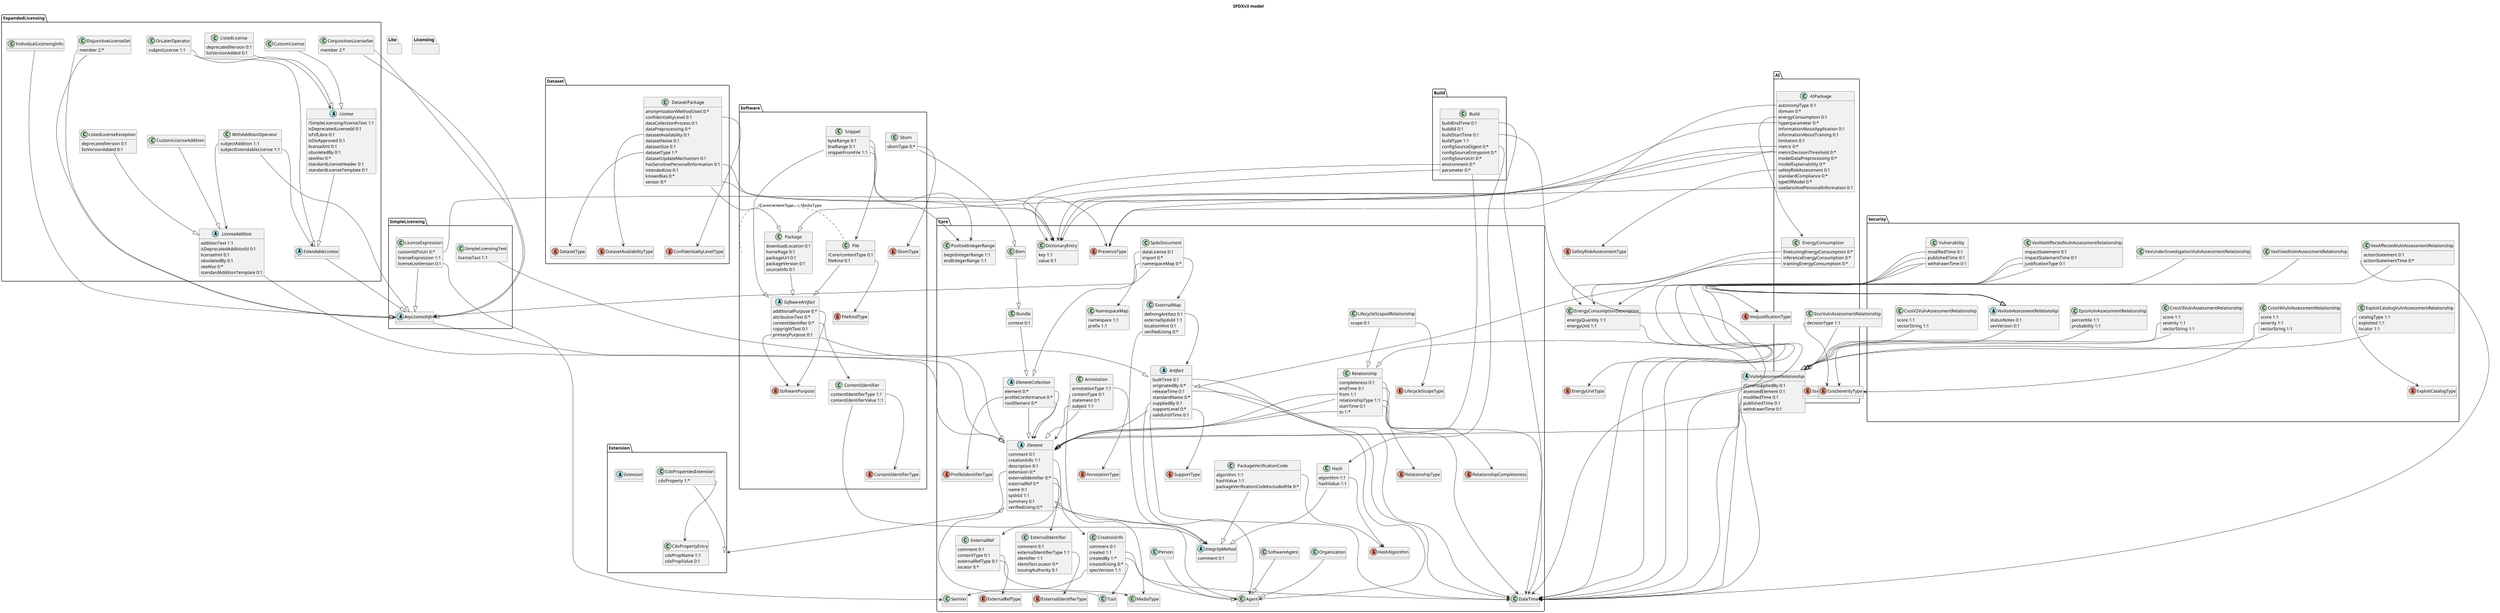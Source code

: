 
@startuml
'Automatically generated by spec-parser v2.3.0 on 2024-09-06T13:20:32.773460+00:00

title SPDXv3 model
scale 4000*4000
hide methods
skinparam packageStyle folder

package Dataset {
}
package Build {
}
package Software {
}
package SimpleLicensing {
}
package AI {
}
package Lite {
}
package Licensing {
}
package Security {
}
package Extension {
}
package Core {
}
package ExpandedLicensing {
}
class Dataset.DatasetPackage {
	anonymizationMethodUsed 0:*
	confidentialityLevel 0:1
	dataCollectionProcess 0:1
	dataPreprocessing 0:*
	datasetAvailability 0:1
	datasetNoise 0:1
	datasetSize 0:1
	datasetType 1:*
	datasetUpdateMechanism 0:1
	hasSensitivePersonalInformation 0:1
	intendedUse 0:1
	knownBias 0:*
	sensor 0:*
}
class Build.Build {
	buildEndTime 0:1
	buildId 0:1
	buildStartTime 0:1
	buildType 1:1
	configSourceDigest 0:*
	configSourceEntrypoint 0:*
	configSourceUri 0:*
	environment 0:*
	parameter 0:*
}
abstract Software.SoftwareArtifact {
	additionalPurpose 0:*
	attributionText 0:*
	contentIdentifier 0:*
	copyrightText 0:1
	primaryPurpose 0:1
}
class Software.File {
	/Core/contentType 0:1
	fileKind 0:1
}
class Software.Package {
	downloadLocation 0:1
	homePage 0:1
	packageUrl 0:1
	packageVersion 0:1
	sourceInfo 0:1
}
class Software.ContentIdentifier {
	contentIdentifierType 1:1
	contentIdentifierValue 1:1
}
class Software.Sbom {
	sbomType 0:*
}
class Software.Snippet {
	byteRange 0:1
	lineRange 0:1
	snippetFromFile 1:1
}
abstract SimpleLicensing.AnyLicenseInfo {
}
class SimpleLicensing.LicenseExpression {
	customIdToUri 0:*
	licenseExpression 1:1
	licenseListVersion 0:1
}
class SimpleLicensing.SimpleLicensingText {
	licenseText 1:1
}
class AI.EnergyConsumptionDescription {
	energyQuantity 1:1
	energyUnit 1:1
}
class AI.AIPackage {
	autonomyType 0:1
	domain 0:*
	energyConsumption 0:1
	hyperparameter 0:*
	informationAboutApplication 0:1
	informationAboutTraining 0:1
	limitation 0:1
	metric 0:*
	metricDecisionThreshold 0:*
	modelDataPreprocessing 0:*
	modelExplainability 0:*
	safetyRiskAssessment 0:1
	standardCompliance 0:*
	typeOfModel 0:*
	useSensitivePersonalInformation 0:1
}
class AI.EnergyConsumption {
	finetuningEnergyConsumption 0:*
	inferenceEnergyConsumption 0:*
	trainingEnergyConsumption 0:*
}
abstract Security.VulnAssessmentRelationship {
	/Core/suppliedBy 0:1
	assessedElement 0:1
	modifiedTime 0:1
	publishedTime 0:1
	withdrawnTime 0:1
}
class Security.EpssVulnAssessmentRelationship {
	percentile 1:1
	probability 1:1
}
class Security.ExploitCatalogVulnAssessmentRelationship {
	catalogType 1:1
	exploited 1:1
	locator 1:1
}
class Security.CvssV3VulnAssessmentRelationship {
	score 1:1
	severity 1:1
	vectorString 1:1
}
class Security.VexAffectedVulnAssessmentRelationship {
	actionStatement 0:1
	actionStatementTime 0:*
}
class Security.VexFixedVulnAssessmentRelationship {
}
class Security.VexUnderInvestigationVulnAssessmentRelationship {
}
abstract Security.VexVulnAssessmentRelationship {
	statusNotes 0:1
	vexVersion 0:1
}
class Security.SsvcVulnAssessmentRelationship {
	decisionType 1:1
}
class Security.CvssV4VulnAssessmentRelationship {
	score 1:1
	severity 1:1
	vectorString 1:1
}
class Security.Vulnerability {
	modifiedTime 0:1
	publishedTime 0:1
	withdrawnTime 0:1
}
class Security.CvssV2VulnAssessmentRelationship {
	score 1:1
	vectorString 1:1
}
class Security.VexNotAffectedVulnAssessmentRelationship {
	impactStatement 0:1
	impactStatementTime 0:1
	justificationType 0:1
}
class Extension.CdxPropertyEntry {
	cdxPropName 1:1
	cdxPropValue 0:1
}
class Extension.CdxPropertiesExtension {
	cdxProperty 1:*
}
abstract Extension.Extension {
}
class Core.ExternalRef {
	comment 0:1
	contentType 0:1
	externalRefType 0:1
	locator 0:*
}
abstract Core.Element {
	comment 0:1
	creationInfo 1:1
	description 0:1
	extension 0:*
	externalIdentifier 0:*
	externalRef 0:*
	name 0:1
	spdxId 1:1
	summary 0:1
	verifiedUsing 0:*
}
class Core.SoftwareAgent {
}
class Core.Bundle {
	context 0:1
}
class Core.LifecycleScopedRelationship {
	scope 0:1
}
class Core.Relationship {
	completeness 0:1
	endTime 0:1
	from 1:1
	relationshipType 1:1
	startTime 0:1
	to 1:*
}
class Core.Annotation {
	annotationType 1:1
	contentType 0:1
	statement 0:1
	subject 1:1
}
class Core.Agent {
}
class Core.Person {
}
class Core.SpdxDocument {
	dataLicense 0:1
	import 0:*
	namespaceMap 0:*
}
class Core.DictionaryEntry {
	key 1:1
	value 0:1
}
abstract Core.Artifact {
	builtTime 0:1
	originatedBy 0:*
	releaseTime 0:1
	standardName 0:*
	suppliedBy 0:1
	supportLevel 0:*
	validUntilTime 0:1
}
abstract Core.IntegrityMethod {
	comment 0:1
}
class Core.CreationInfo {
	comment 0:1
	created 1:1
	createdBy 1:*
	createdUsing 0:*
	specVersion 1:1
}
class Core.Tool {
}
class Core.ExternalMap {
	definingArtifact 0:1
	externalSpdxId 1:1
	locationHint 0:1
	verifiedUsing 0:*
}
class Core.PackageVerificationCode {
	algorithm 1:1
	hashValue 1:1
	packageVerificationCodeExcludedFile 0:*
}
class Core.Organization {
}
class Core.PositiveIntegerRange {
	beginIntegerRange 1:1
	endIntegerRange 1:1
}
abstract Core.ElementCollection {
	element 0:*
	profileConformance 0:*
	rootElement 0:*
}
class Core.NamespaceMap {
	namespace 1:1
	prefix 1:1
}
class Core.Bom {
}
class Core.Hash {
	algorithm 1:1
	hashValue 1:1
}
class Core.ExternalIdentifier {
	comment 0:1
	externalIdentifierType 1:1
	identifier 1:1
	identifierLocator 0:*
	issuingAuthority 0:1
}
abstract ExpandedLicensing.LicenseAddition {
	additionText 1:1
	isDeprecatedAdditionId 0:1
	licenseXml 0:1
	obsoletedBy 0:1
	seeAlso 0:*
	standardAdditionTemplate 0:1
}
class ExpandedLicensing.CustomLicenseAddition {
}
class ExpandedLicensing.ListedLicense {
	deprecatedVersion 0:1
	listVersionAdded 0:1
}
class ExpandedLicensing.OrLaterOperator {
	subjectLicense 1:1
}
abstract ExpandedLicensing.License {
	/SimpleLicensing/licenseText 1:1
	isDeprecatedLicenseId 0:1
	isFsfLibre 0:1
	isOsiApproved 0:1
	licenseXml 0:1
	obsoletedBy 0:1
	seeAlso 0:*
	standardLicenseHeader 0:1
	standardLicenseTemplate 0:1
}
class ExpandedLicensing.CustomLicense {
}
class ExpandedLicensing.WithAdditionOperator {
	subjectAddition 1:1
	subjectExtendableLicense 1:1
}
class ExpandedLicensing.IndividualLicensingInfo {
}
class ExpandedLicensing.DisjunctiveLicenseSet {
	member 2:*
}
abstract ExpandedLicensing.ExtendableLicense {
}
class ExpandedLicensing.ListedLicenseException {
	deprecatedVersion 0:1
	listVersionAdded 0:1
}
class ExpandedLicensing.ConjunctiveLicenseSet {
	member 2:*
}
enum Dataset.DatasetAvailabilityType {
}
enum Dataset.DatasetType {
}
enum Dataset.ConfidentialityLevelType {
}
enum Software.SbomType {
}
enum Software.ContentIdentifierType {
}
enum Software.FileKindType {
}
enum Software.SoftwarePurpose {
}
enum AI.SafetyRiskAssessmentType {
}
enum AI.EnergyUnitType {
}
enum Security.SsvcDecisionType {
}
enum Security.ExploitCatalogType {
}
enum Security.CvssSeverityType {
}
enum Security.VexJustificationType {
}
enum Core.PresenceType {
}
enum Core.RelationshipType {
}
enum Core.ProfileIdentifierType {
}
enum Core.ExternalRefType {
}
enum Core.HashAlgorithm {
}
enum Core.SupportType {
}
enum Core.AnnotationType {
}
enum Core.ExternalIdentifierType {
}
enum Core.RelationshipCompleteness {
}
enum Core.LifecycleScopeType {
}
class Core.SemVer {
}
class Core.DateTime {
}
class Core.MediaType {
}
Dataset.DatasetPackage --|> Package
Build.Build --|> Element
Software.SoftwareArtifact --|> Artifact
Software.File --|> SoftwareArtifact
Software.Package --|> SoftwareArtifact
Software.ContentIdentifier --|> IntegrityMethod
Software.Sbom --|> Bom
Software.Snippet --|> SoftwareArtifact
SimpleLicensing.AnyLicenseInfo --|> Element
SimpleLicensing.LicenseExpression --|> AnyLicenseInfo
SimpleLicensing.SimpleLicensingText --|> Element
AI.AIPackage --|> Package
Security.VulnAssessmentRelationship --|> Relationship
Security.EpssVulnAssessmentRelationship --|> VulnAssessmentRelationship
Security.ExploitCatalogVulnAssessmentRelationship --|> VulnAssessmentRelationship
Security.CvssV3VulnAssessmentRelationship --|> VulnAssessmentRelationship
Security.VexAffectedVulnAssessmentRelationship --|> VexVulnAssessmentRelationship
Security.VexFixedVulnAssessmentRelationship --|> VexVulnAssessmentRelationship
Security.VexUnderInvestigationVulnAssessmentRelationship --|> VexVulnAssessmentRelationship
Security.VexVulnAssessmentRelationship --|> VulnAssessmentRelationship
Security.SsvcVulnAssessmentRelationship --|> VulnAssessmentRelationship
Security.CvssV4VulnAssessmentRelationship --|> VulnAssessmentRelationship
Security.Vulnerability --|> Artifact
Security.CvssV2VulnAssessmentRelationship --|> VulnAssessmentRelationship
Security.VexNotAffectedVulnAssessmentRelationship --|> VexVulnAssessmentRelationship
Extension.CdxPropertiesExtension --|> Extension
Core.SoftwareAgent --|> Agent
Core.Bundle --|> ElementCollection
Core.LifecycleScopedRelationship --|> Relationship
Core.Relationship --|> Element
Core.Annotation --|> Element
Core.Agent --|> Element
Core.Person --|> Agent
Core.SpdxDocument --|> ElementCollection
Core.Artifact --|> Element
Core.Tool --|> Element
Core.PackageVerificationCode --|> IntegrityMethod
Core.Organization --|> Agent
Core.ElementCollection --|> Element
Core.Bom --|> Bundle
Core.Hash --|> IntegrityMethod
ExpandedLicensing.LicenseAddition --|> Element
ExpandedLicensing.CustomLicenseAddition --|> LicenseAddition
ExpandedLicensing.ListedLicense --|> License
ExpandedLicensing.OrLaterOperator --|> ExtendableLicense
ExpandedLicensing.License --|> ExtendableLicense
ExpandedLicensing.CustomLicense --|> License
ExpandedLicensing.WithAdditionOperator --|> AnyLicenseInfo
ExpandedLicensing.IndividualLicensingInfo --|> AnyLicenseInfo
ExpandedLicensing.DisjunctiveLicenseSet --|> AnyLicenseInfo
ExpandedLicensing.ExtendableLicense --|> AnyLicenseInfo
ExpandedLicensing.ListedLicenseException --|> LicenseAddition
ExpandedLicensing.ConjunctiveLicenseSet --|> AnyLicenseInfo
Dataset.DatasetPackage::confidentialityLevel --> ConfidentialityLevelType
Dataset.DatasetPackage::datasetAvailability --> DatasetAvailabilityType
Dataset.DatasetPackage::datasetType --> DatasetType
Dataset.DatasetPackage::hasSensitivePersonalInformation --> PresenceType
Dataset.DatasetPackage::sensor --> DictionaryEntry
Build.Build::buildEndTime --> DateTime
Build.Build::buildStartTime --> DateTime
Build.Build::configSourceDigest --> Hash
Build.Build::environment --> DictionaryEntry
Build.Build::parameter --> DictionaryEntry
Software.SoftwareArtifact::additionalPurpose --> SoftwarePurpose
Software.SoftwareArtifact::contentIdentifier --> ContentIdentifier
Software.SoftwareArtifact::primaryPurpose --> SoftwarePurpose
Software.File::/Core/contentType --> MediaType
Software.File::fileKind --> FileKindType
Software.ContentIdentifier::contentIdentifierType --> ContentIdentifierType
Software.Sbom::sbomType --> SbomType
Software.Snippet::byteRange --> PositiveIntegerRange
Software.Snippet::lineRange --> PositiveIntegerRange
Software.Snippet::snippetFromFile --> File
SimpleLicensing.LicenseExpression::customIdToUri --> DictionaryEntry
SimpleLicensing.LicenseExpression::licenseListVersion --> SemVer
AI.EnergyConsumptionDescription::energyUnit --> EnergyUnitType
AI.AIPackage::autonomyType --> PresenceType
AI.AIPackage::energyConsumption --> EnergyConsumption
AI.AIPackage::hyperparameter --> DictionaryEntry
AI.AIPackage::metric --> DictionaryEntry
AI.AIPackage::metricDecisionThreshold --> DictionaryEntry
AI.AIPackage::safetyRiskAssessment --> SafetyRiskAssessmentType
AI.AIPackage::useSensitivePersonalInformation --> PresenceType
AI.EnergyConsumption::finetuningEnergyConsumption --> EnergyConsumptionDescription
AI.EnergyConsumption::inferenceEnergyConsumption --> EnergyConsumptionDescription
AI.EnergyConsumption::trainingEnergyConsumption --> EnergyConsumptionDescription
Security.VulnAssessmentRelationship::/Core/suppliedBy --> Agent
Security.VulnAssessmentRelationship::assessedElement --> Element
Security.VulnAssessmentRelationship::modifiedTime --> DateTime
Security.VulnAssessmentRelationship::publishedTime --> DateTime
Security.VulnAssessmentRelationship::withdrawnTime --> DateTime
Security.ExploitCatalogVulnAssessmentRelationship::catalogType --> ExploitCatalogType
Security.CvssV3VulnAssessmentRelationship::severity --> CvssSeverityType
Security.VexAffectedVulnAssessmentRelationship::actionStatementTime --> DateTime
Security.SsvcVulnAssessmentRelationship::decisionType --> SsvcDecisionType
Security.CvssV4VulnAssessmentRelationship::severity --> CvssSeverityType
Security.Vulnerability::modifiedTime --> DateTime
Security.Vulnerability::publishedTime --> DateTime
Security.Vulnerability::withdrawnTime --> DateTime
Security.VexNotAffectedVulnAssessmentRelationship::impactStatementTime --> DateTime
Security.VexNotAffectedVulnAssessmentRelationship::justificationType --> VexJustificationType
Extension.CdxPropertiesExtension::cdxProperty --> CdxPropertyEntry
Core.ExternalRef::contentType --> MediaType
Core.ExternalRef::externalRefType --> ExternalRefType
Core.Element::creationInfo --> CreationInfo
Core.Element::extension --> Extension
Core.Element::externalIdentifier --> ExternalIdentifier
Core.Element::externalRef --> ExternalRef
Core.Element::verifiedUsing --> IntegrityMethod
Core.LifecycleScopedRelationship::scope --> LifecycleScopeType
Core.Relationship::completeness --> RelationshipCompleteness
Core.Relationship::endTime --> DateTime
Core.Relationship::from --> Element
Core.Relationship::relationshipType --> RelationshipType
Core.Relationship::startTime --> DateTime
Core.Relationship::to --> Element
Core.Annotation::annotationType --> AnnotationType
Core.Annotation::contentType --> MediaType
Core.Annotation::subject --> Element
Core.SpdxDocument::dataLicense --> AnyLicenseInfo
Core.SpdxDocument::import --> ExternalMap
Core.SpdxDocument::namespaceMap --> NamespaceMap
Core.Artifact::builtTime --> DateTime
Core.Artifact::originatedBy --> Agent
Core.Artifact::releaseTime --> DateTime
Core.Artifact::suppliedBy --> Agent
Core.Artifact::supportLevel --> SupportType
Core.Artifact::validUntilTime --> DateTime
Core.CreationInfo::created --> DateTime
Core.CreationInfo::createdBy --> Agent
Core.CreationInfo::createdUsing --> Tool
Core.CreationInfo::specVersion --> SemVer
Core.ExternalMap::definingArtifact --> Artifact
Core.ExternalMap::verifiedUsing --> IntegrityMethod
Core.PackageVerificationCode::algorithm --> HashAlgorithm
Core.ElementCollection::element --> Element
Core.ElementCollection::profileConformance --> ProfileIdentifierType
Core.ElementCollection::rootElement --> Element
Core.Hash::algorithm --> HashAlgorithm
Core.ExternalIdentifier::externalIdentifierType --> ExternalIdentifierType
ExpandedLicensing.OrLaterOperator::subjectLicense --> License
ExpandedLicensing.WithAdditionOperator::subjectAddition --> LicenseAddition
ExpandedLicensing.WithAdditionOperator::subjectExtendableLicense --> ExtendableLicense
ExpandedLicensing.DisjunctiveLicenseSet::member --> AnyLicenseInfo
ExpandedLicensing.ConjunctiveLicenseSet::member --> AnyLicenseInfo

@enduml
